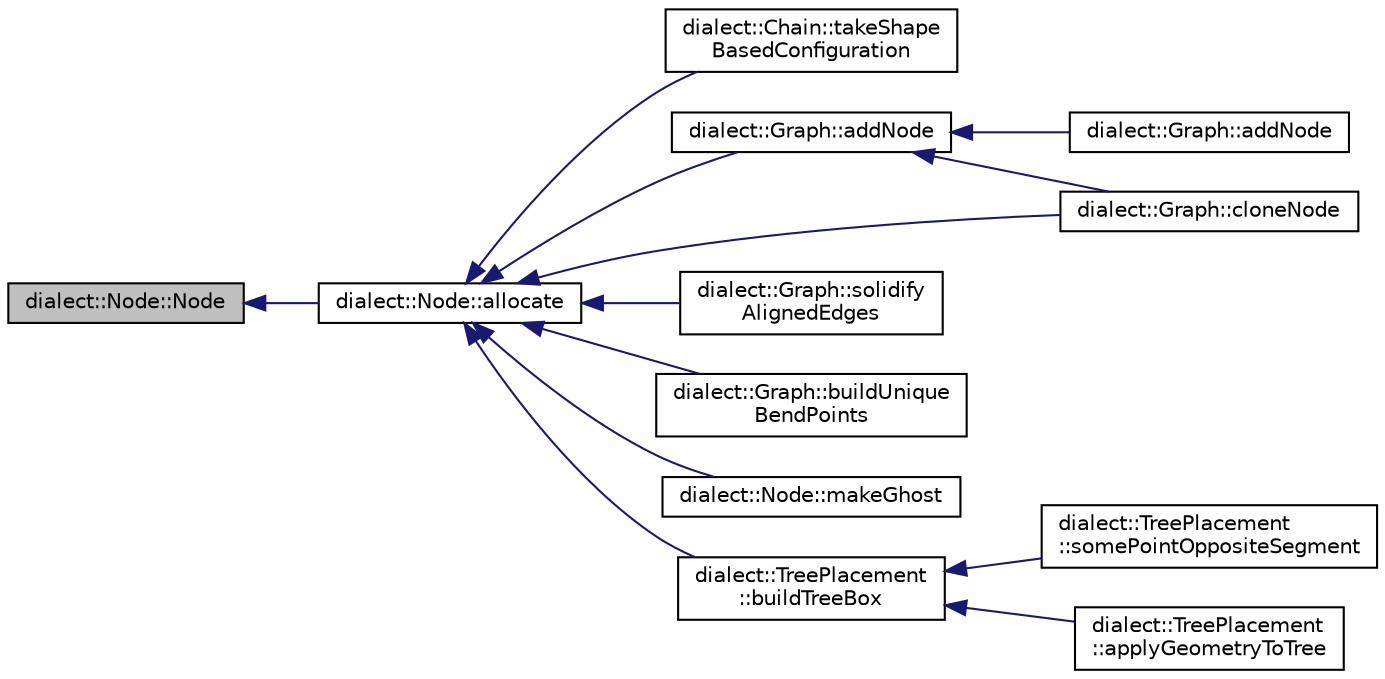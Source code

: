 digraph "dialect::Node::Node"
{
  edge [fontname="Helvetica",fontsize="10",labelfontname="Helvetica",labelfontsize="10"];
  node [fontname="Helvetica",fontsize="10",shape=record];
  rankdir="LR";
  Node1 [label="dialect::Node::Node",height=0.2,width=0.4,color="black", fillcolor="grey75", style="filled", fontcolor="black"];
  Node1 -> Node2 [dir="back",color="midnightblue",fontsize="10",style="solid",fontname="Helvetica"];
  Node2 [label="dialect::Node::allocate",height=0.2,width=0.4,color="black", fillcolor="white", style="filled",URL="$classdialect_1_1Node.html#a933bc8b61c4b40f58c4ebddf1f208a30",tooltip="Factory function, to get a shared pointer to a Node allocated on the heap. We make the constructors p..."];
  Node2 -> Node3 [dir="back",color="midnightblue",fontsize="10",style="solid",fontname="Helvetica"];
  Node3 [label="dialect::Chain::takeShape\lBasedConfiguration",height=0.2,width=0.4,color="black", fillcolor="white", style="filled",URL="$classdialect_1_1Chain.html#a78f0ee5307493976251e723e47ad0664",tooltip="Give this chain an orthogonal configuration best fitting its present geometric shape. "];
  Node2 -> Node4 [dir="back",color="midnightblue",fontsize="10",style="solid",fontname="Helvetica"];
  Node4 [label="dialect::Graph::addNode",height=0.2,width=0.4,color="black", fillcolor="white", style="filled",URL="$classdialect_1_1Graph.html#ac4f60ee524a01495405b429e9206b013",tooltip="Add a new Node to this Graph. "];
  Node4 -> Node5 [dir="back",color="midnightblue",fontsize="10",style="solid",fontname="Helvetica"];
  Node5 [label="dialect::Graph::addNode",height=0.2,width=0.4,color="black", fillcolor="white", style="filled",URL="$classdialect_1_1Graph.html#a8a1dddeee08eea1f377942ee8ef32c1f",tooltip="Add a new Node to this Graph, setting dimensions. "];
  Node4 -> Node6 [dir="back",color="midnightblue",fontsize="10",style="solid",fontname="Helvetica"];
  Node6 [label="dialect::Graph::cloneNode",height=0.2,width=0.4,color="black", fillcolor="white", style="filled",URL="$classdialect_1_1Graph.html#abe075fe42c69ec92fc4ab945267bdaa9",tooltip="Clone a node completely. There will be as many copies of the original node as it had edges..."];
  Node2 -> Node6 [dir="back",color="midnightblue",fontsize="10",style="solid",fontname="Helvetica"];
  Node2 -> Node7 [dir="back",color="midnightblue",fontsize="10",style="solid",fontname="Helvetica"];
  Node7 [label="dialect::Graph::solidify\lAlignedEdges",height=0.2,width=0.4,color="black", fillcolor="white", style="filled",URL="$classdialect_1_1Graph.html#a17c2ef09e6cb87ce5237e5d55ca612c2",tooltip="Add Nodes to represent aligned Edges in one dimension, constraining them to stay aligned. "];
  Node2 -> Node8 [dir="back",color="midnightblue",fontsize="10",style="solid",fontname="Helvetica"];
  Node8 [label="dialect::Graph::buildUnique\lBendPoints",height=0.2,width=0.4,color="black", fillcolor="white", style="filled",URL="$classdialect_1_1Graph.html#a8493b1e54c6eb3b2eb732854f8f0d734",tooltip="Build and return Nodes representing every point at which any Edge has a bend in its connector route..."];
  Node2 -> Node9 [dir="back",color="midnightblue",fontsize="10",style="solid",fontname="Helvetica"];
  Node9 [label="dialect::Node::makeGhost",height=0.2,width=0.4,color="black", fillcolor="white", style="filled",URL="$classdialect_1_1Node.html#a5cd0fd3454d1b412d91e184789b1dd40",tooltip="Allocate a GhostNode of this Node. "];
  Node2 -> Node10 [dir="back",color="midnightblue",fontsize="10",style="solid",fontname="Helvetica"];
  Node10 [label="dialect::TreePlacement\l::buildTreeBox",height=0.2,width=0.4,color="black", fillcolor="white", style="filled",URL="$classdialect_1_1TreePlacement.html#a143f5d457c7175d01c889abd83ff38e6",tooltip="Determine the size of the tree minus the root node, and the position relative to the root node..."];
  Node10 -> Node11 [dir="back",color="midnightblue",fontsize="10",style="solid",fontname="Helvetica"];
  Node11 [label="dialect::TreePlacement\l::somePointOppositeSegment",height=0.2,width=0.4,color="black", fillcolor="white", style="filled",URL="$classdialect_1_1TreePlacement.html#a6eea3e97acddaf1f7f25207d32d068a7",tooltip="Compute some point belonging to the tree box and lying opposite a given line segment. "];
  Node10 -> Node12 [dir="back",color="midnightblue",fontsize="10",style="solid",fontname="Helvetica"];
  Node12 [label="dialect::TreePlacement\l::applyGeometryToTree",height=0.2,width=0.4,color="black", fillcolor="white", style="filled",URL="$classdialect_1_1TreePlacement.html#a136322a1dbd16ec994e67392f256a5a4",tooltip="Rotate, flip, and translate the tree as necessary to match this placement. "];
}
